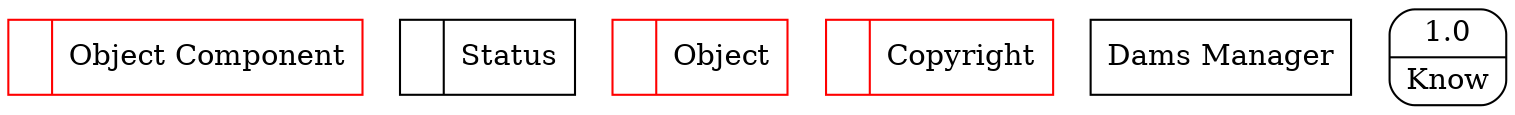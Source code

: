 digraph dfd2{ 
node[shape=record]
200 [label="<f0>  |<f1> Object Component " color=red];
201 [label="<f0>  |<f1> Status " ];
202 [label="<f0>  |<f1> Object " color=red];
203 [label="<f0>  |<f1> Copyright " color=red];
204 [label="Dams Manager" shape=box];
205 [label="{<f0> 1.0|<f1> Know }" shape=Mrecord];
}